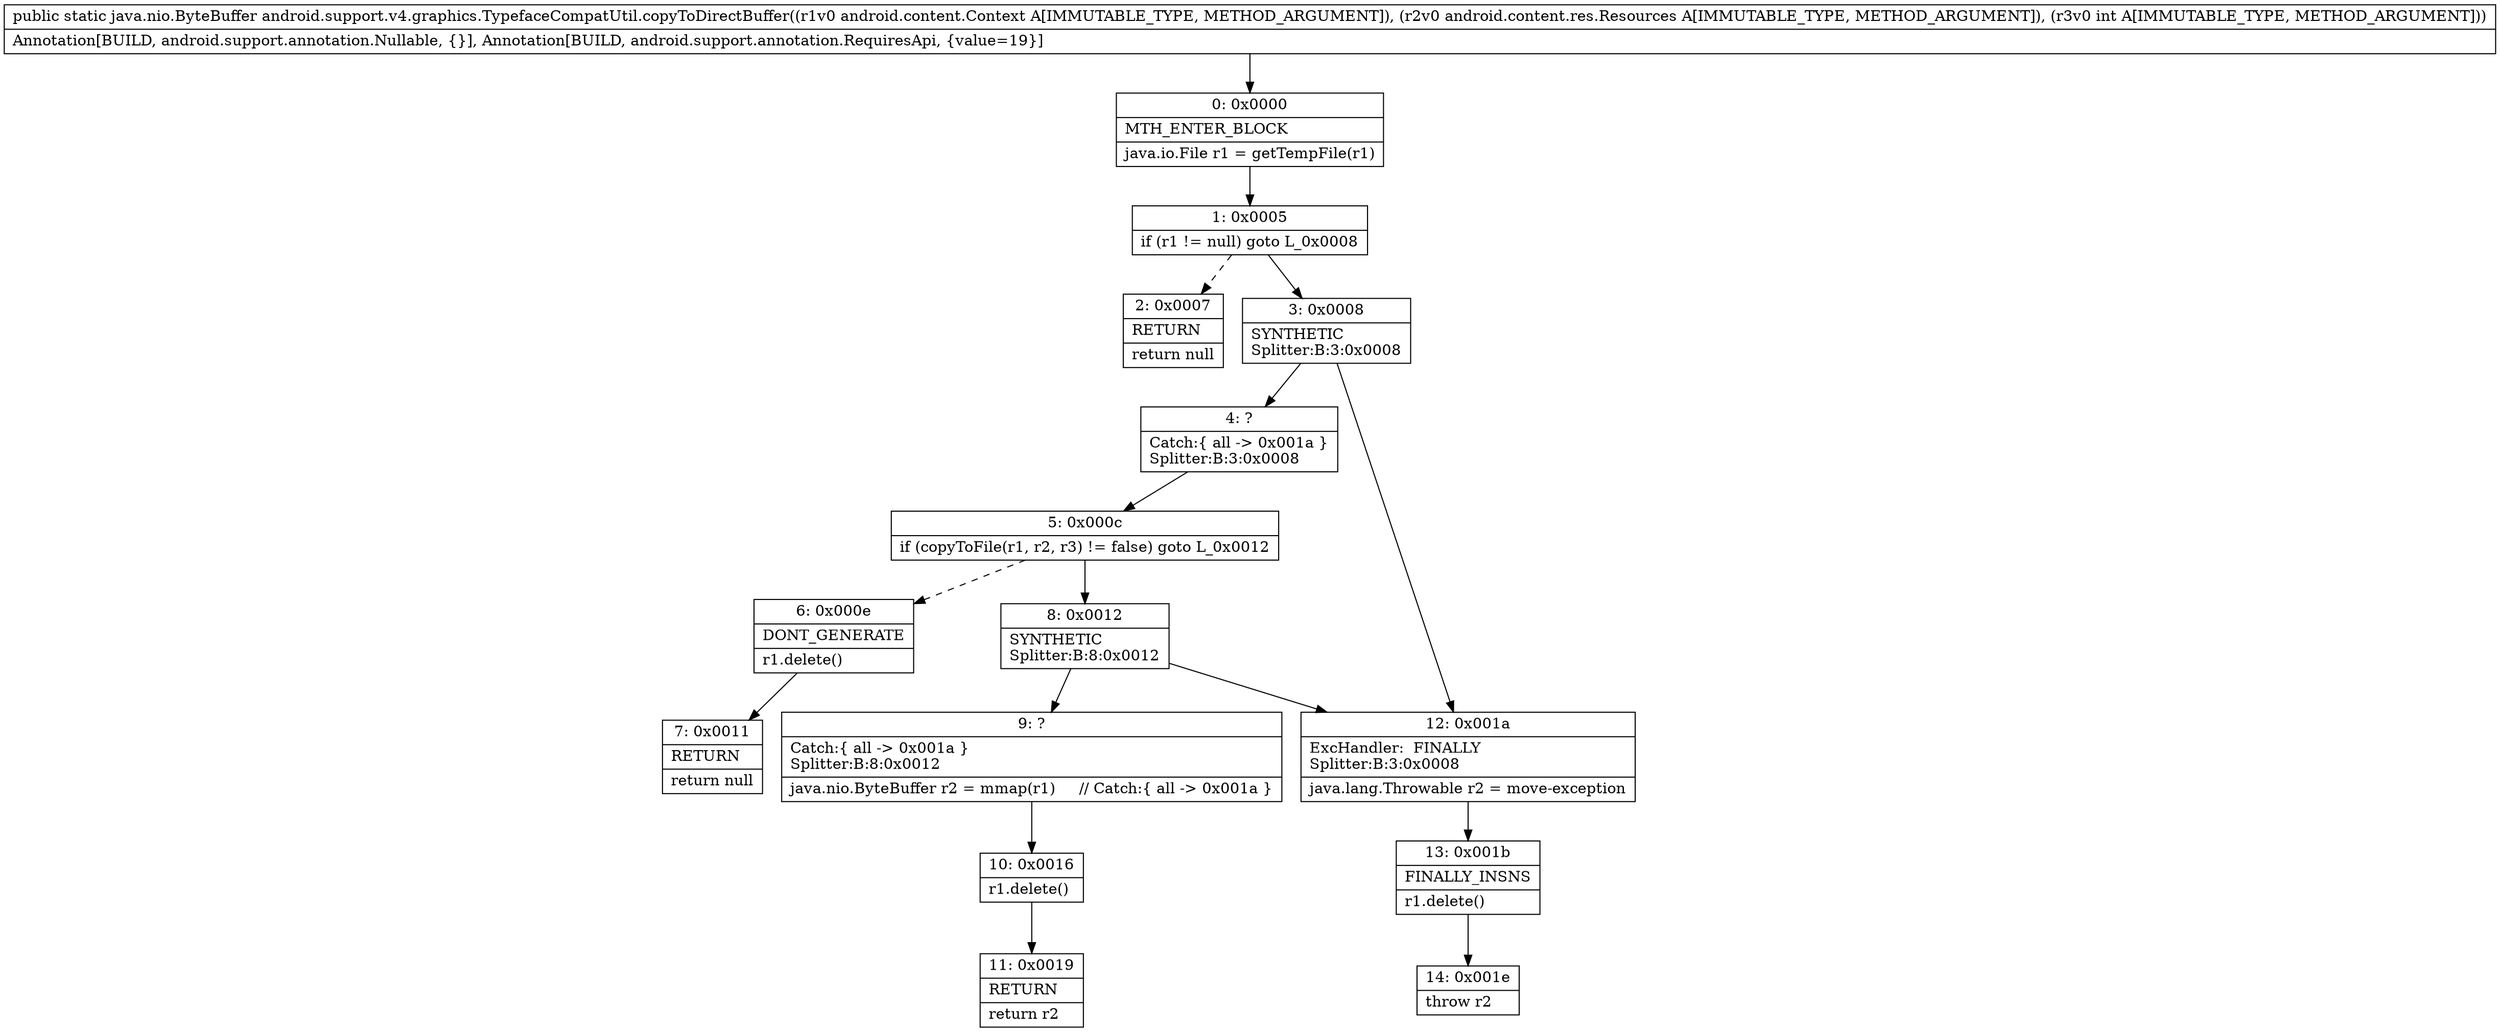 digraph "CFG forandroid.support.v4.graphics.TypefaceCompatUtil.copyToDirectBuffer(Landroid\/content\/Context;Landroid\/content\/res\/Resources;I)Ljava\/nio\/ByteBuffer;" {
Node_0 [shape=record,label="{0\:\ 0x0000|MTH_ENTER_BLOCK\l|java.io.File r1 = getTempFile(r1)\l}"];
Node_1 [shape=record,label="{1\:\ 0x0005|if (r1 != null) goto L_0x0008\l}"];
Node_2 [shape=record,label="{2\:\ 0x0007|RETURN\l|return null\l}"];
Node_3 [shape=record,label="{3\:\ 0x0008|SYNTHETIC\lSplitter:B:3:0x0008\l}"];
Node_4 [shape=record,label="{4\:\ ?|Catch:\{ all \-\> 0x001a \}\lSplitter:B:3:0x0008\l}"];
Node_5 [shape=record,label="{5\:\ 0x000c|if (copyToFile(r1, r2, r3) != false) goto L_0x0012\l}"];
Node_6 [shape=record,label="{6\:\ 0x000e|DONT_GENERATE\l|r1.delete()\l}"];
Node_7 [shape=record,label="{7\:\ 0x0011|RETURN\l|return null\l}"];
Node_8 [shape=record,label="{8\:\ 0x0012|SYNTHETIC\lSplitter:B:8:0x0012\l}"];
Node_9 [shape=record,label="{9\:\ ?|Catch:\{ all \-\> 0x001a \}\lSplitter:B:8:0x0012\l|java.nio.ByteBuffer r2 = mmap(r1)     \/\/ Catch:\{ all \-\> 0x001a \}\l}"];
Node_10 [shape=record,label="{10\:\ 0x0016|r1.delete()\l}"];
Node_11 [shape=record,label="{11\:\ 0x0019|RETURN\l|return r2\l}"];
Node_12 [shape=record,label="{12\:\ 0x001a|ExcHandler:  FINALLY\lSplitter:B:3:0x0008\l|java.lang.Throwable r2 = move\-exception\l}"];
Node_13 [shape=record,label="{13\:\ 0x001b|FINALLY_INSNS\l|r1.delete()\l}"];
Node_14 [shape=record,label="{14\:\ 0x001e|throw r2\l}"];
MethodNode[shape=record,label="{public static java.nio.ByteBuffer android.support.v4.graphics.TypefaceCompatUtil.copyToDirectBuffer((r1v0 android.content.Context A[IMMUTABLE_TYPE, METHOD_ARGUMENT]), (r2v0 android.content.res.Resources A[IMMUTABLE_TYPE, METHOD_ARGUMENT]), (r3v0 int A[IMMUTABLE_TYPE, METHOD_ARGUMENT]))  | Annotation[BUILD, android.support.annotation.Nullable, \{\}], Annotation[BUILD, android.support.annotation.RequiresApi, \{value=19\}]\l}"];
MethodNode -> Node_0;
Node_0 -> Node_1;
Node_1 -> Node_2[style=dashed];
Node_1 -> Node_3;
Node_3 -> Node_4;
Node_3 -> Node_12;
Node_4 -> Node_5;
Node_5 -> Node_6[style=dashed];
Node_5 -> Node_8;
Node_6 -> Node_7;
Node_8 -> Node_9;
Node_8 -> Node_12;
Node_9 -> Node_10;
Node_10 -> Node_11;
Node_12 -> Node_13;
Node_13 -> Node_14;
}

